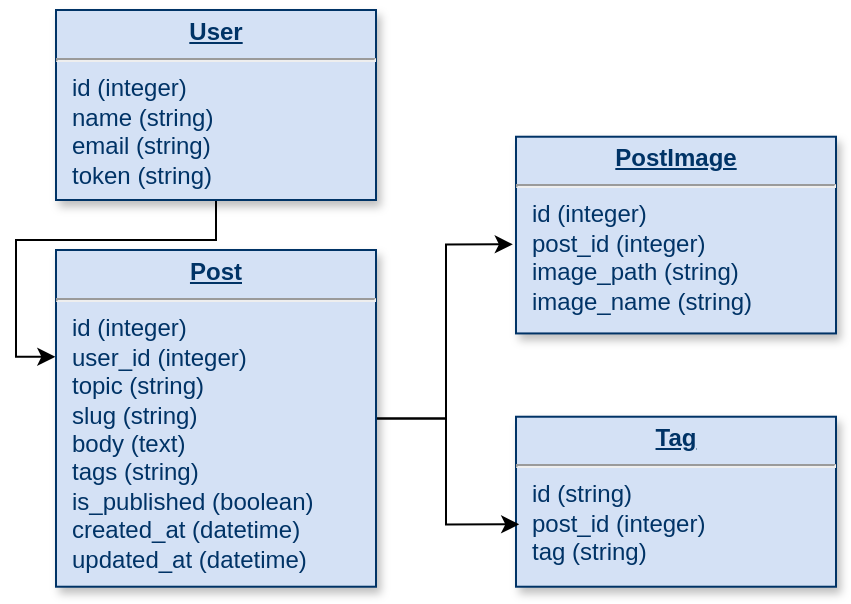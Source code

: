 <mxfile version="14.6.0" type="github">
  <diagram name="Page-1" id="efa7a0a1-bf9b-a30e-e6df-94a7791c09e9">
    <mxGraphModel dx="1678" dy="2145" grid="1" gridSize="10" guides="1" tooltips="1" connect="1" arrows="1" fold="1" page="1" pageScale="1" pageWidth="826" pageHeight="1169" background="#ffffff" math="0" shadow="0">
      <root>
        <mxCell id="0" />
        <mxCell id="1" parent="0" />
        <mxCell id="19" value="&lt;p style=&quot;margin: 0px ; margin-top: 4px ; text-align: center ; text-decoration: underline&quot;&gt;&lt;strong&gt;PostImage&lt;/strong&gt;&lt;/p&gt;&lt;hr&gt;&lt;p style=&quot;margin: 0px ; margin-left: 8px&quot;&gt;id (integer)&lt;br&gt;post_id (integer)&lt;br&gt;&lt;/p&gt;&lt;p style=&quot;margin: 0px ; margin-left: 8px&quot;&gt;image_path (string)&lt;br&gt;&lt;/p&gt;&lt;p style=&quot;margin: 0px ; margin-left: 8px&quot;&gt;image_name (string)&lt;/p&gt;" style="verticalAlign=top;align=left;overflow=fill;fontSize=12;fontFamily=Helvetica;html=1;strokeColor=#003366;shadow=1;fillColor=#D4E1F5;fontColor=#003366" parent="1" vertex="1">
          <mxGeometry x="270" y="103.36" width="160" height="98.36" as="geometry" />
        </mxCell>
        <mxCell id="t1Y2-KlJKPoyKO973J_e-114" style="edgeStyle=orthogonalEdgeStyle;rounded=0;orthogonalLoop=1;jettySize=auto;html=1;entryX=-0.002;entryY=0.317;entryDx=0;entryDy=0;entryPerimeter=0;" edge="1" parent="1" source="21" target="25">
          <mxGeometry relative="1" as="geometry" />
        </mxCell>
        <mxCell id="21" value="&lt;p style=&quot;margin: 0px ; margin-top: 4px ; text-align: center ; text-decoration: underline&quot;&gt;&lt;strong&gt;User&lt;/strong&gt;&lt;/p&gt;&lt;hr&gt;&lt;p style=&quot;margin: 0px ; margin-left: 8px&quot;&gt;id (integer)&lt;br&gt;&lt;/p&gt;&lt;p style=&quot;margin: 0px ; margin-left: 8px&quot;&gt;name (string)&lt;br&gt;&lt;/p&gt;&lt;p style=&quot;margin: 0px ; margin-left: 8px&quot;&gt;email (string)&lt;br&gt;&lt;/p&gt;&lt;p style=&quot;margin: 0px ; margin-left: 8px&quot;&gt;token (string)&lt;/p&gt;" style="verticalAlign=top;align=left;overflow=fill;fontSize=12;fontFamily=Helvetica;html=1;strokeColor=#003366;shadow=1;fillColor=#D4E1F5;fontColor=#003366" parent="1" vertex="1">
          <mxGeometry x="40" y="40" width="160" height="95" as="geometry" />
        </mxCell>
        <mxCell id="22" value="&lt;p style=&quot;margin: 0px ; margin-top: 4px ; text-align: center ; text-decoration: underline&quot;&gt;&lt;strong&gt;Tag&lt;/strong&gt;&lt;/p&gt;&lt;hr&gt;&lt;p style=&quot;margin: 0px ; margin-left: 8px&quot;&gt;id (string)&lt;/p&gt;&lt;p style=&quot;margin: 0px ; margin-left: 8px&quot;&gt;post_id (integer)&lt;/p&gt;&lt;p style=&quot;margin: 0px ; margin-left: 8px&quot;&gt;tag (string)&lt;br&gt;&lt;/p&gt;" style="verticalAlign=top;align=left;overflow=fill;fontSize=12;fontFamily=Helvetica;html=1;strokeColor=#003366;shadow=1;fillColor=#D4E1F5;fontColor=#003366" parent="1" vertex="1">
          <mxGeometry x="270" y="243.36" width="160" height="85" as="geometry" />
        </mxCell>
        <mxCell id="t1Y2-KlJKPoyKO973J_e-115" style="edgeStyle=orthogonalEdgeStyle;rounded=0;orthogonalLoop=1;jettySize=auto;html=1;entryX=-0.01;entryY=0.547;entryDx=0;entryDy=0;entryPerimeter=0;" edge="1" parent="1" source="25" target="19">
          <mxGeometry relative="1" as="geometry" />
        </mxCell>
        <mxCell id="t1Y2-KlJKPoyKO973J_e-116" style="edgeStyle=orthogonalEdgeStyle;rounded=0;orthogonalLoop=1;jettySize=auto;html=1;entryX=0.01;entryY=0.633;entryDx=0;entryDy=0;entryPerimeter=0;" edge="1" parent="1" source="25" target="22">
          <mxGeometry relative="1" as="geometry" />
        </mxCell>
        <mxCell id="25" value="&lt;p style=&quot;margin: 0px ; margin-top: 4px ; text-align: center ; text-decoration: underline&quot;&gt;&lt;strong&gt;Post&lt;/strong&gt;&lt;/p&gt;&lt;hr&gt;&lt;p style=&quot;margin: 0px ; margin-left: 8px&quot;&gt;id (integer)&lt;/p&gt;&lt;p style=&quot;margin: 0px ; margin-left: 8px&quot;&gt;user_id (integer)&lt;br&gt;&lt;/p&gt;&lt;p style=&quot;margin: 0px ; margin-left: 8px&quot;&gt;topic (string)&lt;/p&gt;&lt;p style=&quot;margin: 0px ; margin-left: 8px&quot;&gt;slug (string)&lt;br&gt;&lt;/p&gt;&lt;p style=&quot;margin: 0px ; margin-left: 8px&quot;&gt;body (text)&lt;br&gt;&lt;/p&gt;&lt;p style=&quot;margin: 0px ; margin-left: 8px&quot;&gt;tags (string)&lt;br&gt;&lt;/p&gt;&lt;p style=&quot;margin: 0px ; margin-left: 8px&quot;&gt;is_published (boolean)&lt;br&gt;&lt;/p&gt;&lt;p style=&quot;margin: 0px ; margin-left: 8px&quot;&gt;created_at (datetime)&lt;br&gt;&lt;/p&gt;&lt;p style=&quot;margin: 0px ; margin-left: 8px&quot;&gt;updated_at (datetime)&lt;br&gt;&lt;/p&gt;" style="verticalAlign=top;align=left;overflow=fill;fontSize=12;fontFamily=Helvetica;html=1;strokeColor=#003366;shadow=1;fillColor=#D4E1F5;fontColor=#003366" parent="1" vertex="1">
          <mxGeometry x="40" y="160" width="160" height="168.36" as="geometry" />
        </mxCell>
      </root>
    </mxGraphModel>
  </diagram>
</mxfile>
